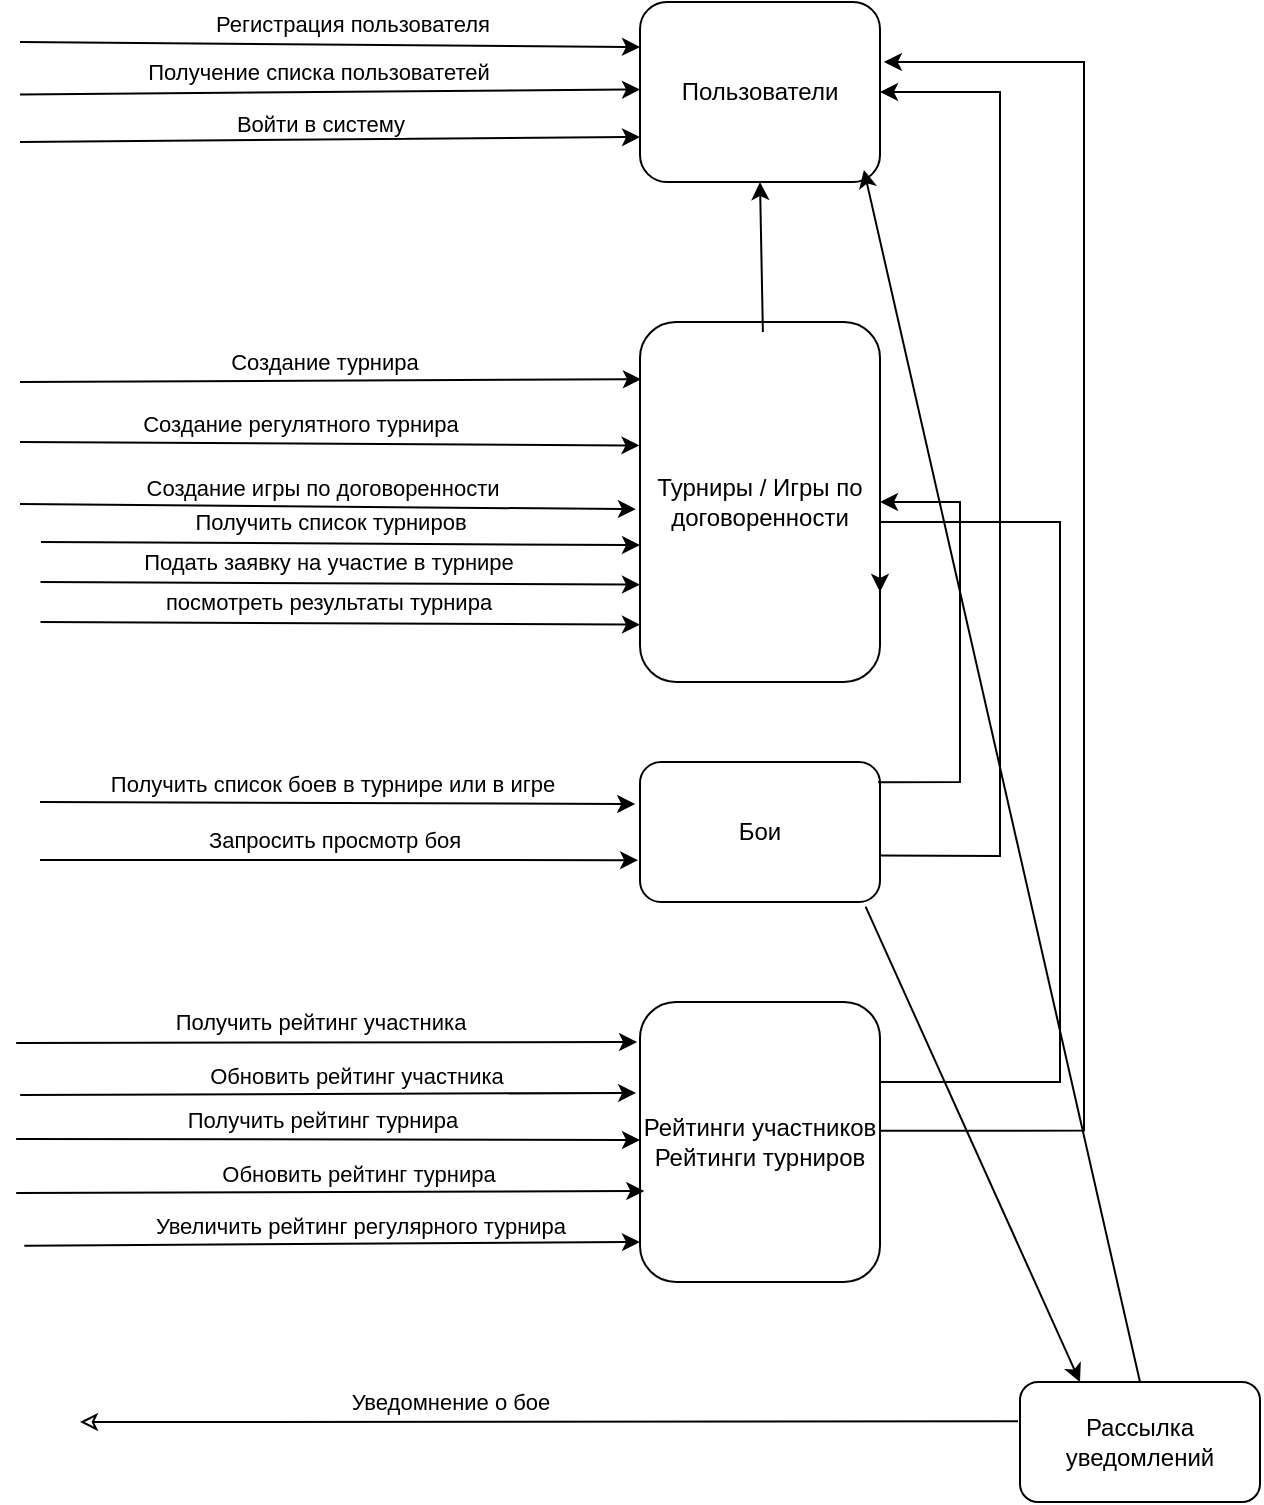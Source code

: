 <mxfile version="26.1.1">
  <diagram name="Page-1" id="998hf08gsKu0WtAary2x">
    <mxGraphModel dx="2004" dy="1203" grid="1" gridSize="10" guides="1" tooltips="1" connect="1" arrows="1" fold="1" page="1" pageScale="1" pageWidth="850" pageHeight="1100" math="0" shadow="0">
      <root>
        <mxCell id="0" />
        <mxCell id="1" parent="0" />
        <mxCell id="rcmA0PEQGOaXHSwvXyTd-2" value="Пользователи" style="rounded=1;whiteSpace=wrap;html=1;" parent="1" vertex="1">
          <mxGeometry x="380" y="170" width="120" height="90" as="geometry" />
        </mxCell>
        <mxCell id="rcmA0PEQGOaXHSwvXyTd-3" value="" style="endArrow=classic;html=1;rounded=0;entryX=0;entryY=0.25;entryDx=0;entryDy=0;" parent="1" target="rcmA0PEQGOaXHSwvXyTd-2" edge="1">
          <mxGeometry width="50" height="50" relative="1" as="geometry">
            <mxPoint x="70" y="190" as="sourcePoint" />
            <mxPoint x="450" y="500" as="targetPoint" />
          </mxGeometry>
        </mxCell>
        <mxCell id="rcmA0PEQGOaXHSwvXyTd-4" value="Регистрация пользователя" style="edgeLabel;html=1;align=center;verticalAlign=middle;resizable=0;points=[];" parent="rcmA0PEQGOaXHSwvXyTd-3" vertex="1" connectable="0">
          <mxGeometry x="-0.278" y="1" relative="1" as="geometry">
            <mxPoint x="54" y="-9" as="offset" />
          </mxGeometry>
        </mxCell>
        <mxCell id="rcmA0PEQGOaXHSwvXyTd-5" value="Турниры / Игры по договоренности" style="rounded=1;whiteSpace=wrap;html=1;" parent="1" vertex="1">
          <mxGeometry x="380" y="330" width="120" height="180" as="geometry" />
        </mxCell>
        <mxCell id="rcmA0PEQGOaXHSwvXyTd-6" value="" style="endArrow=classic;html=1;rounded=0;entryX=0.5;entryY=1;entryDx=0;entryDy=0;exitX=0.512;exitY=0.028;exitDx=0;exitDy=0;exitPerimeter=0;" parent="1" source="rcmA0PEQGOaXHSwvXyTd-5" target="rcmA0PEQGOaXHSwvXyTd-2" edge="1">
          <mxGeometry width="50" height="50" relative="1" as="geometry">
            <mxPoint x="280" y="340" as="sourcePoint" />
            <mxPoint x="330" y="290" as="targetPoint" />
          </mxGeometry>
        </mxCell>
        <mxCell id="rcmA0PEQGOaXHSwvXyTd-7" value="" style="endArrow=classic;html=1;rounded=0;entryX=0.004;entryY=0.159;entryDx=0;entryDy=0;entryPerimeter=0;" parent="1" target="rcmA0PEQGOaXHSwvXyTd-5" edge="1">
          <mxGeometry width="50" height="50" relative="1" as="geometry">
            <mxPoint x="70" y="360" as="sourcePoint" />
            <mxPoint x="330" y="290" as="targetPoint" />
          </mxGeometry>
        </mxCell>
        <mxCell id="rcmA0PEQGOaXHSwvXyTd-8" value="Создание турнира" style="edgeLabel;html=1;align=center;verticalAlign=middle;resizable=0;points=[];" parent="rcmA0PEQGOaXHSwvXyTd-7" vertex="1" connectable="0">
          <mxGeometry x="-0.021" relative="1" as="geometry">
            <mxPoint y="-10" as="offset" />
          </mxGeometry>
        </mxCell>
        <mxCell id="rcmA0PEQGOaXHSwvXyTd-9" value="" style="endArrow=classic;html=1;rounded=0;entryX=-0.002;entryY=0.343;entryDx=0;entryDy=0;entryPerimeter=0;" parent="1" target="rcmA0PEQGOaXHSwvXyTd-5" edge="1">
          <mxGeometry width="50" height="50" relative="1" as="geometry">
            <mxPoint x="70" y="390" as="sourcePoint" />
            <mxPoint x="330" y="290" as="targetPoint" />
          </mxGeometry>
        </mxCell>
        <mxCell id="rcmA0PEQGOaXHSwvXyTd-10" value="Создание регулятного турнира" style="edgeLabel;html=1;align=center;verticalAlign=middle;resizable=0;points=[];" parent="rcmA0PEQGOaXHSwvXyTd-9" vertex="1" connectable="0">
          <mxGeometry x="-0.124" relative="1" as="geometry">
            <mxPoint x="4" y="-10" as="offset" />
          </mxGeometry>
        </mxCell>
        <mxCell id="rcmA0PEQGOaXHSwvXyTd-11" value="" style="endArrow=classic;html=1;rounded=0;entryX=-0.017;entryY=0.52;entryDx=0;entryDy=0;entryPerimeter=0;" parent="1" target="rcmA0PEQGOaXHSwvXyTd-5" edge="1">
          <mxGeometry width="50" height="50" relative="1" as="geometry">
            <mxPoint x="70" y="421" as="sourcePoint" />
            <mxPoint x="380" y="420" as="targetPoint" />
          </mxGeometry>
        </mxCell>
        <mxCell id="rcmA0PEQGOaXHSwvXyTd-12" value="Создание игры по договоренности" style="edgeLabel;html=1;align=center;verticalAlign=middle;resizable=0;points=[];" parent="rcmA0PEQGOaXHSwvXyTd-11" vertex="1" connectable="0">
          <mxGeometry x="-0.021" relative="1" as="geometry">
            <mxPoint y="-10" as="offset" />
          </mxGeometry>
        </mxCell>
        <mxCell id="rcmA0PEQGOaXHSwvXyTd-13" value="Бои" style="rounded=1;whiteSpace=wrap;html=1;" parent="1" vertex="1">
          <mxGeometry x="380" y="550" width="120" height="70" as="geometry" />
        </mxCell>
        <mxCell id="rcmA0PEQGOaXHSwvXyTd-14" value="" style="endArrow=classic;html=1;rounded=0;entryX=1;entryY=0.5;entryDx=0;entryDy=0;exitX=1;exitY=0.667;exitDx=0;exitDy=0;exitPerimeter=0;" parent="1" source="rcmA0PEQGOaXHSwvXyTd-13" target="rcmA0PEQGOaXHSwvXyTd-2" edge="1">
          <mxGeometry width="50" height="50" relative="1" as="geometry">
            <mxPoint x="560" y="610" as="sourcePoint" />
            <mxPoint x="520" y="200" as="targetPoint" />
            <Array as="points">
              <mxPoint x="560" y="597" />
              <mxPoint x="560" y="215" />
            </Array>
          </mxGeometry>
        </mxCell>
        <mxCell id="rcmA0PEQGOaXHSwvXyTd-15" value="" style="endArrow=classic;html=1;rounded=0;entryX=1;entryY=0.5;entryDx=0;entryDy=0;exitX=0.992;exitY=0.144;exitDx=0;exitDy=0;exitPerimeter=0;" parent="1" source="rcmA0PEQGOaXHSwvXyTd-13" target="rcmA0PEQGOaXHSwvXyTd-5" edge="1">
          <mxGeometry width="50" height="50" relative="1" as="geometry">
            <mxPoint x="510" y="620" as="sourcePoint" />
            <mxPoint x="510" y="210" as="targetPoint" />
            <Array as="points">
              <mxPoint x="540" y="560" />
              <mxPoint x="540" y="420" />
            </Array>
          </mxGeometry>
        </mxCell>
        <mxCell id="rcmA0PEQGOaXHSwvXyTd-17" value="" style="endArrow=classic;html=1;rounded=0;entryX=-0.008;entryY=0.701;entryDx=0;entryDy=0;entryPerimeter=0;" parent="1" target="rcmA0PEQGOaXHSwvXyTd-13" edge="1">
          <mxGeometry width="50" height="50" relative="1" as="geometry">
            <mxPoint x="80" y="599" as="sourcePoint" />
            <mxPoint x="360" y="600" as="targetPoint" />
          </mxGeometry>
        </mxCell>
        <mxCell id="rcmA0PEQGOaXHSwvXyTd-18" value="Запросить просмотр боя" style="edgeLabel;html=1;align=center;verticalAlign=middle;resizable=0;points=[];" parent="rcmA0PEQGOaXHSwvXyTd-17" vertex="1" connectable="0">
          <mxGeometry x="-0.021" relative="1" as="geometry">
            <mxPoint y="-10" as="offset" />
          </mxGeometry>
        </mxCell>
        <mxCell id="rcmA0PEQGOaXHSwvXyTd-21" style="edgeStyle=orthogonalEdgeStyle;rounded=0;orthogonalLoop=1;jettySize=auto;html=1;entryX=1;entryY=0.75;entryDx=0;entryDy=0;exitX=0.976;exitY=0.263;exitDx=0;exitDy=0;exitPerimeter=0;" parent="1" source="rcmA0PEQGOaXHSwvXyTd-19" target="rcmA0PEQGOaXHSwvXyTd-5" edge="1">
          <mxGeometry relative="1" as="geometry">
            <mxPoint x="660" y="230" as="targetPoint" />
            <mxPoint x="520" y="710" as="sourcePoint" />
            <Array as="points">
              <mxPoint x="497" y="710" />
              <mxPoint x="590" y="710" />
              <mxPoint x="590" y="430" />
            </Array>
          </mxGeometry>
        </mxCell>
        <mxCell id="rcmA0PEQGOaXHSwvXyTd-19" value="Рейтинги участников&lt;div&gt;Рейтинги турниров&lt;/div&gt;" style="rounded=1;whiteSpace=wrap;html=1;" parent="1" vertex="1">
          <mxGeometry x="380" y="670" width="120" height="140" as="geometry" />
        </mxCell>
        <mxCell id="rcmA0PEQGOaXHSwvXyTd-23" value="" style="endArrow=classic;html=1;rounded=0;entryX=0.004;entryY=0.318;entryDx=0;entryDy=0;entryPerimeter=0;" parent="1" edge="1">
          <mxGeometry width="50" height="50" relative="1" as="geometry">
            <mxPoint x="68.08" y="690.48" as="sourcePoint" />
            <mxPoint x="378.56" y="690.0" as="targetPoint" />
          </mxGeometry>
        </mxCell>
        <mxCell id="rcmA0PEQGOaXHSwvXyTd-24" value="Получить рейтинг участника" style="edgeLabel;html=1;align=center;verticalAlign=middle;resizable=0;points=[];" parent="rcmA0PEQGOaXHSwvXyTd-23" vertex="1" connectable="0">
          <mxGeometry x="-0.021" relative="1" as="geometry">
            <mxPoint y="-10" as="offset" />
          </mxGeometry>
        </mxCell>
        <mxCell id="rcmA0PEQGOaXHSwvXyTd-25" value="" style="endArrow=classic;html=1;rounded=0;entryX=-0.02;entryY=0.3;entryDx=0;entryDy=0;entryPerimeter=0;" parent="1" target="rcmA0PEQGOaXHSwvXyTd-13" edge="1">
          <mxGeometry width="50" height="50" relative="1" as="geometry">
            <mxPoint x="80" y="570" as="sourcePoint" />
            <mxPoint x="370" y="570" as="targetPoint" />
          </mxGeometry>
        </mxCell>
        <mxCell id="rcmA0PEQGOaXHSwvXyTd-26" value="Получить список боев в турнире или в игре" style="edgeLabel;html=1;align=center;verticalAlign=middle;resizable=0;points=[];" parent="rcmA0PEQGOaXHSwvXyTd-25" vertex="1" connectable="0">
          <mxGeometry x="-0.021" relative="1" as="geometry">
            <mxPoint y="-10" as="offset" />
          </mxGeometry>
        </mxCell>
        <mxCell id="rcmA0PEQGOaXHSwvXyTd-27" style="edgeStyle=orthogonalEdgeStyle;rounded=0;orthogonalLoop=1;jettySize=auto;html=1;entryX=1;entryY=0.25;entryDx=0;entryDy=0;exitX=0.984;exitY=0.406;exitDx=0;exitDy=0;exitPerimeter=0;" parent="1" edge="1">
          <mxGeometry relative="1" as="geometry">
            <mxPoint x="501.92" y="200" as="targetPoint" />
            <mxPoint x="500.0" y="734.34" as="sourcePoint" />
            <Array as="points">
              <mxPoint x="602" y="734" />
              <mxPoint x="602" y="200" />
            </Array>
          </mxGeometry>
        </mxCell>
        <mxCell id="rcmA0PEQGOaXHSwvXyTd-30" value="" style="endArrow=classic;html=1;rounded=0;" parent="1" edge="1">
          <mxGeometry width="50" height="50" relative="1" as="geometry">
            <mxPoint x="68.08" y="738.48" as="sourcePoint" />
            <mxPoint x="380" y="739" as="targetPoint" />
          </mxGeometry>
        </mxCell>
        <mxCell id="rcmA0PEQGOaXHSwvXyTd-31" value="Получить рейтинг турнира" style="edgeLabel;html=1;align=center;verticalAlign=middle;resizable=0;points=[];" parent="rcmA0PEQGOaXHSwvXyTd-30" vertex="1" connectable="0">
          <mxGeometry x="-0.021" relative="1" as="geometry">
            <mxPoint y="-10" as="offset" />
          </mxGeometry>
        </mxCell>
        <mxCell id="rcmA0PEQGOaXHSwvXyTd-32" value="" style="endArrow=classic;html=1;rounded=0;entryX=-0.004;entryY=0.842;entryDx=0;entryDy=0;entryPerimeter=0;" parent="1" edge="1">
          <mxGeometry width="50" height="50" relative="1" as="geometry">
            <mxPoint x="80.48" y="440" as="sourcePoint" />
            <mxPoint x="380" y="441.56" as="targetPoint" />
          </mxGeometry>
        </mxCell>
        <mxCell id="rcmA0PEQGOaXHSwvXyTd-33" value="Получить список турниров" style="edgeLabel;html=1;align=center;verticalAlign=middle;resizable=0;points=[];" parent="rcmA0PEQGOaXHSwvXyTd-32" vertex="1" connectable="0">
          <mxGeometry x="0.234" relative="1" as="geometry">
            <mxPoint x="-41" y="-11" as="offset" />
          </mxGeometry>
        </mxCell>
        <mxCell id="rcmA0PEQGOaXHSwvXyTd-34" value="" style="endArrow=classic;html=1;rounded=0;entryX=0;entryY=0.75;entryDx=0;entryDy=0;" parent="1" edge="1">
          <mxGeometry width="50" height="50" relative="1" as="geometry">
            <mxPoint x="70" y="216.25" as="sourcePoint" />
            <mxPoint x="380.0" y="213.75" as="targetPoint" />
          </mxGeometry>
        </mxCell>
        <mxCell id="rcmA0PEQGOaXHSwvXyTd-35" value="Получение списка пользоватетей" style="edgeLabel;html=1;align=center;verticalAlign=middle;resizable=0;points=[];" parent="rcmA0PEQGOaXHSwvXyTd-34" vertex="1" connectable="0">
          <mxGeometry x="-0.038" y="-1" relative="1" as="geometry">
            <mxPoint y="-11" as="offset" />
          </mxGeometry>
        </mxCell>
        <mxCell id="rcmA0PEQGOaXHSwvXyTd-36" value="" style="endArrow=classic;html=1;rounded=0;entryX=0.018;entryY=0.675;entryDx=0;entryDy=0;entryPerimeter=0;" parent="1" target="rcmA0PEQGOaXHSwvXyTd-19" edge="1">
          <mxGeometry width="50" height="50" relative="1" as="geometry">
            <mxPoint x="68.08" y="765.48" as="sourcePoint" />
            <mxPoint x="375.92" y="763.64" as="targetPoint" />
          </mxGeometry>
        </mxCell>
        <mxCell id="rcmA0PEQGOaXHSwvXyTd-37" value="Обновить рейтинг турнира" style="edgeLabel;html=1;align=center;verticalAlign=middle;resizable=0;points=[];" parent="rcmA0PEQGOaXHSwvXyTd-36" vertex="1" connectable="0">
          <mxGeometry x="0.09" y="2" relative="1" as="geometry">
            <mxPoint y="-7" as="offset" />
          </mxGeometry>
        </mxCell>
        <mxCell id="rcmA0PEQGOaXHSwvXyTd-38" value="" style="endArrow=classic;html=1;rounded=0;entryX=0;entryY=0.5;entryDx=0;entryDy=0;" parent="1" edge="1">
          <mxGeometry width="50" height="50" relative="1" as="geometry">
            <mxPoint x="70.08" y="716.48" as="sourcePoint" />
            <mxPoint x="378.08" y="715.48" as="targetPoint" />
          </mxGeometry>
        </mxCell>
        <mxCell id="rcmA0PEQGOaXHSwvXyTd-39" value="Обновить рейтинг участника" style="edgeLabel;html=1;align=center;verticalAlign=middle;resizable=0;points=[];" parent="rcmA0PEQGOaXHSwvXyTd-38" vertex="1" connectable="0">
          <mxGeometry x="0.09" y="2" relative="1" as="geometry">
            <mxPoint y="-7" as="offset" />
          </mxGeometry>
        </mxCell>
        <mxCell id="rcmA0PEQGOaXHSwvXyTd-40" value="Рассылка уведомлений" style="rounded=1;whiteSpace=wrap;html=1;" parent="1" vertex="1">
          <mxGeometry x="570" y="860" width="120" height="60" as="geometry" />
        </mxCell>
        <mxCell id="rcmA0PEQGOaXHSwvXyTd-41" value="" style="endArrow=none;html=1;rounded=0;entryX=-0.008;entryY=0.328;entryDx=0;entryDy=0;entryPerimeter=0;startArrow=classic;startFill=0;" parent="1" target="rcmA0PEQGOaXHSwvXyTd-40" edge="1">
          <mxGeometry width="50" height="50" relative="1" as="geometry">
            <mxPoint x="100" y="880" as="sourcePoint" />
            <mxPoint x="220" y="510" as="targetPoint" />
          </mxGeometry>
        </mxCell>
        <mxCell id="rcmA0PEQGOaXHSwvXyTd-42" value="Уведомнение о бое" style="edgeLabel;html=1;align=center;verticalAlign=middle;resizable=0;points=[];" parent="rcmA0PEQGOaXHSwvXyTd-41" vertex="1" connectable="0">
          <mxGeometry x="-0.214" y="-1" relative="1" as="geometry">
            <mxPoint y="-11" as="offset" />
          </mxGeometry>
        </mxCell>
        <mxCell id="rcmA0PEQGOaXHSwvXyTd-44" value="" style="endArrow=classic;html=1;rounded=0;exitX=0.94;exitY=1.033;exitDx=0;exitDy=0;exitPerimeter=0;entryX=0.25;entryY=0;entryDx=0;entryDy=0;" parent="1" source="rcmA0PEQGOaXHSwvXyTd-13" target="rcmA0PEQGOaXHSwvXyTd-40" edge="1">
          <mxGeometry width="50" height="50" relative="1" as="geometry">
            <mxPoint x="520" y="560" as="sourcePoint" />
            <mxPoint x="570" y="510" as="targetPoint" />
          </mxGeometry>
        </mxCell>
        <mxCell id="rcmA0PEQGOaXHSwvXyTd-45" value="" style="endArrow=classic;html=1;rounded=0;entryX=0.933;entryY=0.933;entryDx=0;entryDy=0;entryPerimeter=0;exitX=0.5;exitY=0;exitDx=0;exitDy=0;" parent="1" source="rcmA0PEQGOaXHSwvXyTd-40" target="rcmA0PEQGOaXHSwvXyTd-2" edge="1">
          <mxGeometry width="50" height="50" relative="1" as="geometry">
            <mxPoint x="520" y="560" as="sourcePoint" />
            <mxPoint x="570" y="510" as="targetPoint" />
          </mxGeometry>
        </mxCell>
        <mxCell id="w4lcs5ZPbeEwO5QiKDTP-1" value="" style="endArrow=classic;html=1;rounded=0;entryX=-0.002;entryY=0.674;entryDx=0;entryDy=0;entryPerimeter=0;" parent="1" edge="1">
          <mxGeometry width="50" height="50" relative="1" as="geometry">
            <mxPoint x="80.24" y="460" as="sourcePoint" />
            <mxPoint x="380" y="461.32" as="targetPoint" />
          </mxGeometry>
        </mxCell>
        <mxCell id="w4lcs5ZPbeEwO5QiKDTP-2" value="Подать заявку на участие в турнире" style="edgeLabel;html=1;align=center;verticalAlign=middle;resizable=0;points=[];" parent="w4lcs5ZPbeEwO5QiKDTP-1" vertex="1" connectable="0">
          <mxGeometry x="0.234" relative="1" as="geometry">
            <mxPoint x="-41" y="-11" as="offset" />
          </mxGeometry>
        </mxCell>
        <mxCell id="w4lcs5ZPbeEwO5QiKDTP-3" value="" style="endArrow=classic;html=1;rounded=0;entryX=-0.002;entryY=0.674;entryDx=0;entryDy=0;entryPerimeter=0;" parent="1" edge="1">
          <mxGeometry width="50" height="50" relative="1" as="geometry">
            <mxPoint x="80.24" y="480" as="sourcePoint" />
            <mxPoint x="380" y="481.32" as="targetPoint" />
          </mxGeometry>
        </mxCell>
        <mxCell id="w4lcs5ZPbeEwO5QiKDTP-4" value="посмотреть результаты турнира" style="edgeLabel;html=1;align=center;verticalAlign=middle;resizable=0;points=[];" parent="w4lcs5ZPbeEwO5QiKDTP-3" vertex="1" connectable="0">
          <mxGeometry x="0.234" relative="1" as="geometry">
            <mxPoint x="-41" y="-11" as="offset" />
          </mxGeometry>
        </mxCell>
        <mxCell id="R7ib4joKLKwesgAIsm0G-2" value="" style="endArrow=classic;html=1;rounded=0;entryX=0;entryY=0.75;entryDx=0;entryDy=0;" parent="1" target="rcmA0PEQGOaXHSwvXyTd-2" edge="1">
          <mxGeometry width="50" height="50" relative="1" as="geometry">
            <mxPoint x="70" y="240" as="sourcePoint" />
            <mxPoint x="410" y="490" as="targetPoint" />
          </mxGeometry>
        </mxCell>
        <mxCell id="R7ib4joKLKwesgAIsm0G-3" value="Войти в систему" style="edgeLabel;html=1;align=center;verticalAlign=middle;resizable=0;points=[];" parent="R7ib4joKLKwesgAIsm0G-2" vertex="1" connectable="0">
          <mxGeometry x="-0.592" relative="1" as="geometry">
            <mxPoint x="87" y="-9" as="offset" />
          </mxGeometry>
        </mxCell>
        <mxCell id="R7ib4joKLKwesgAIsm0G-4" value="" style="endArrow=classic;html=1;rounded=0;entryX=-0.018;entryY=0.844;entryDx=0;entryDy=0;entryPerimeter=0;" parent="1" edge="1">
          <mxGeometry width="50" height="50" relative="1" as="geometry">
            <mxPoint x="72.16" y="791.84" as="sourcePoint" />
            <mxPoint x="380.0" y="790.0" as="targetPoint" />
          </mxGeometry>
        </mxCell>
        <mxCell id="R7ib4joKLKwesgAIsm0G-5" value="Увеличить рейтинг регулярного турнира" style="edgeLabel;html=1;align=center;verticalAlign=middle;resizable=0;points=[];" parent="R7ib4joKLKwesgAIsm0G-4" vertex="1" connectable="0">
          <mxGeometry x="0.09" y="2" relative="1" as="geometry">
            <mxPoint y="-7" as="offset" />
          </mxGeometry>
        </mxCell>
      </root>
    </mxGraphModel>
  </diagram>
</mxfile>
